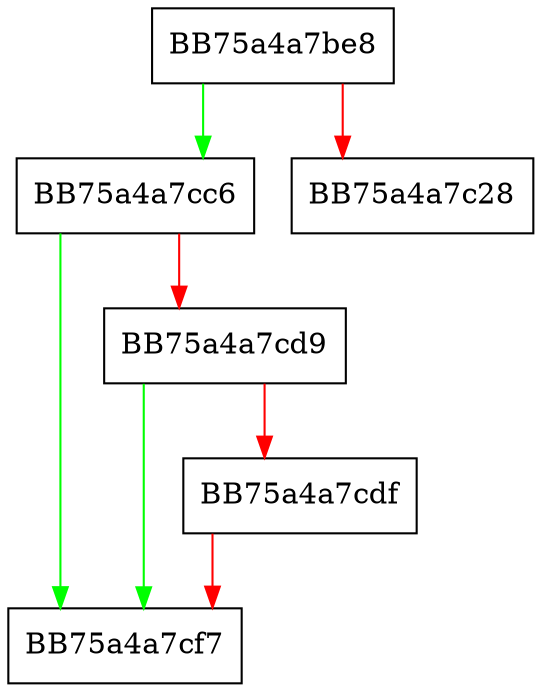 digraph AddBehavior {
  node [shape="box"];
  graph [splines=ortho];
  BB75a4a7be8 -> BB75a4a7cc6 [color="green"];
  BB75a4a7be8 -> BB75a4a7c28 [color="red"];
  BB75a4a7cc6 -> BB75a4a7cf7 [color="green"];
  BB75a4a7cc6 -> BB75a4a7cd9 [color="red"];
  BB75a4a7cd9 -> BB75a4a7cf7 [color="green"];
  BB75a4a7cd9 -> BB75a4a7cdf [color="red"];
  BB75a4a7cdf -> BB75a4a7cf7 [color="red"];
}